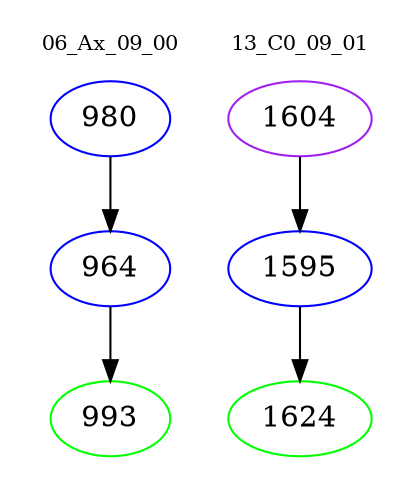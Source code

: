 digraph{
subgraph cluster_0 {
color = white
label = "06_Ax_09_00";
fontsize=10;
T0_980 [label="980", color="blue"]
T0_980 -> T0_964 [color="black"]
T0_964 [label="964", color="blue"]
T0_964 -> T0_993 [color="black"]
T0_993 [label="993", color="green"]
}
subgraph cluster_1 {
color = white
label = "13_C0_09_01";
fontsize=10;
T1_1604 [label="1604", color="purple"]
T1_1604 -> T1_1595 [color="black"]
T1_1595 [label="1595", color="blue"]
T1_1595 -> T1_1624 [color="black"]
T1_1624 [label="1624", color="green"]
}
}

